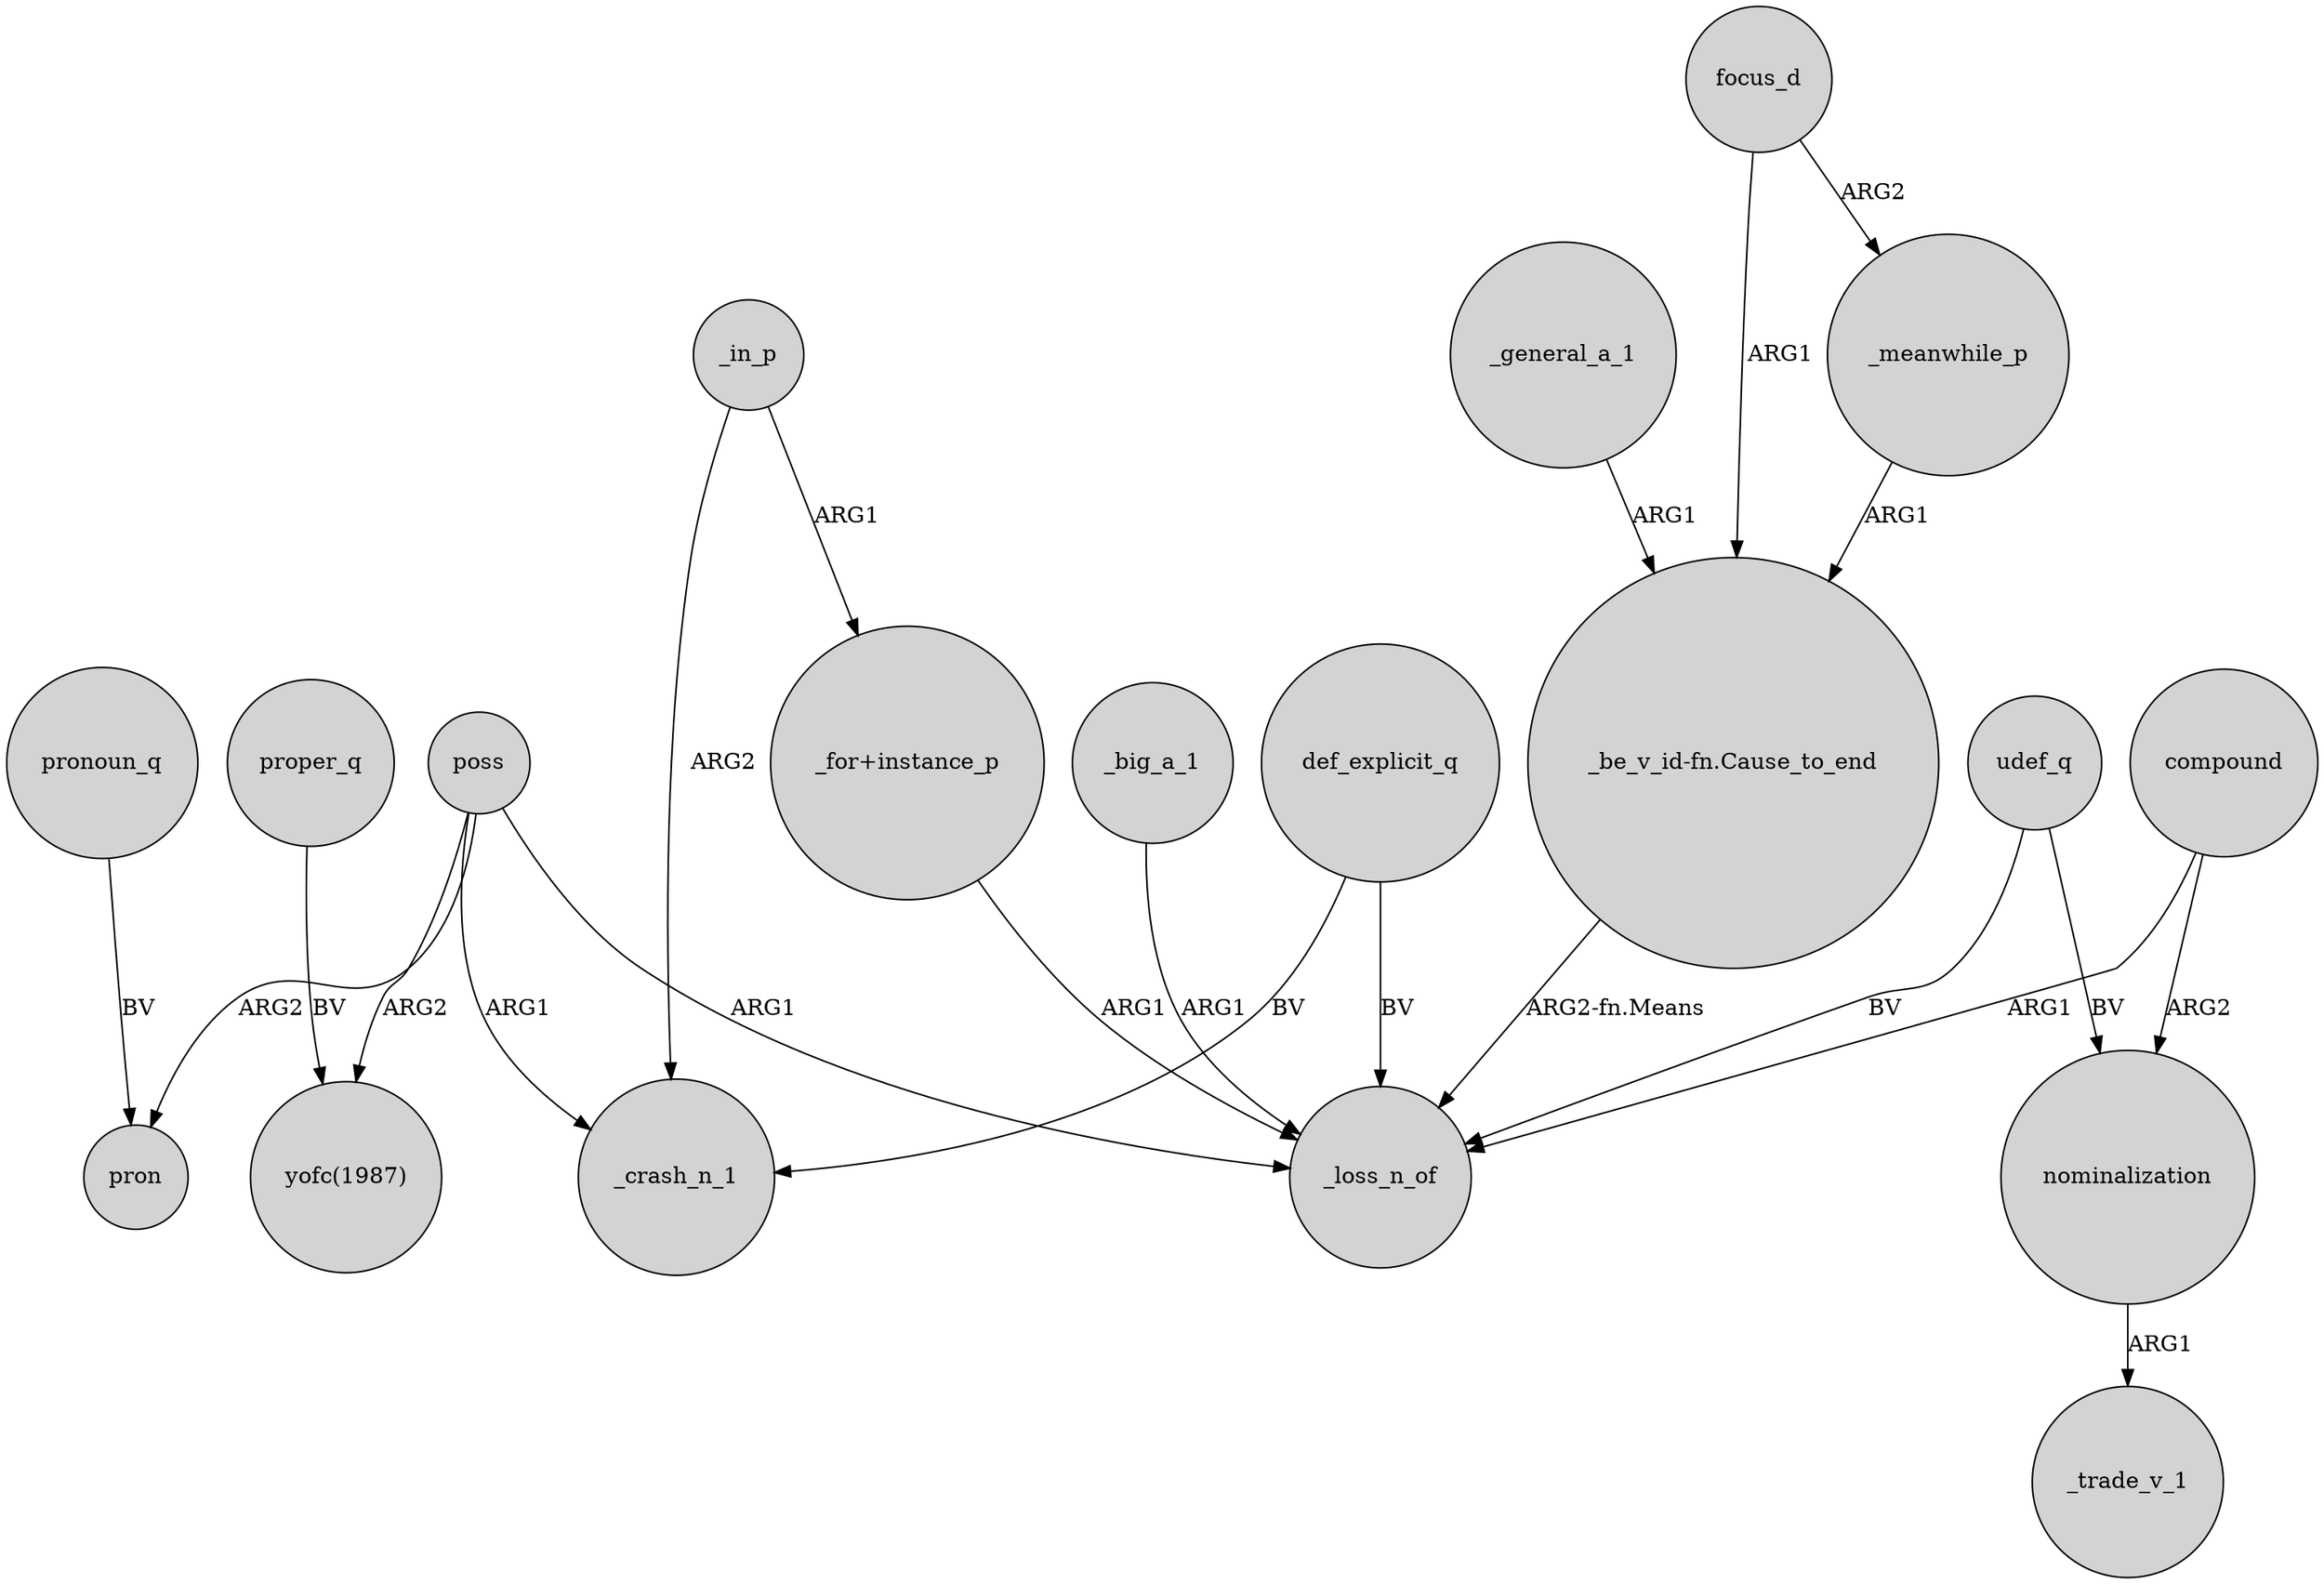 digraph {
	node [shape=circle style=filled]
	focus_d -> "_be_v_id-fn.Cause_to_end" [label=ARG1]
	def_explicit_q -> _loss_n_of [label=BV]
	udef_q -> nominalization [label=BV]
	def_explicit_q -> _crash_n_1 [label=BV]
	"_for+instance_p" -> _loss_n_of [label=ARG1]
	compound -> nominalization [label=ARG2]
	pronoun_q -> pron [label=BV]
	poss -> pron [label=ARG2]
	compound -> _loss_n_of [label=ARG1]
	poss -> _crash_n_1 [label=ARG1]
	proper_q -> "yofc(1987)" [label=BV]
	udef_q -> _loss_n_of [label=BV]
	_big_a_1 -> _loss_n_of [label=ARG1]
	focus_d -> _meanwhile_p [label=ARG2]
	_in_p -> _crash_n_1 [label=ARG2]
	"_be_v_id-fn.Cause_to_end" -> _loss_n_of [label="ARG2-fn.Means"]
	_in_p -> "_for+instance_p" [label=ARG1]
	_meanwhile_p -> "_be_v_id-fn.Cause_to_end" [label=ARG1]
	poss -> _loss_n_of [label=ARG1]
	nominalization -> _trade_v_1 [label=ARG1]
	_general_a_1 -> "_be_v_id-fn.Cause_to_end" [label=ARG1]
	poss -> "yofc(1987)" [label=ARG2]
}
